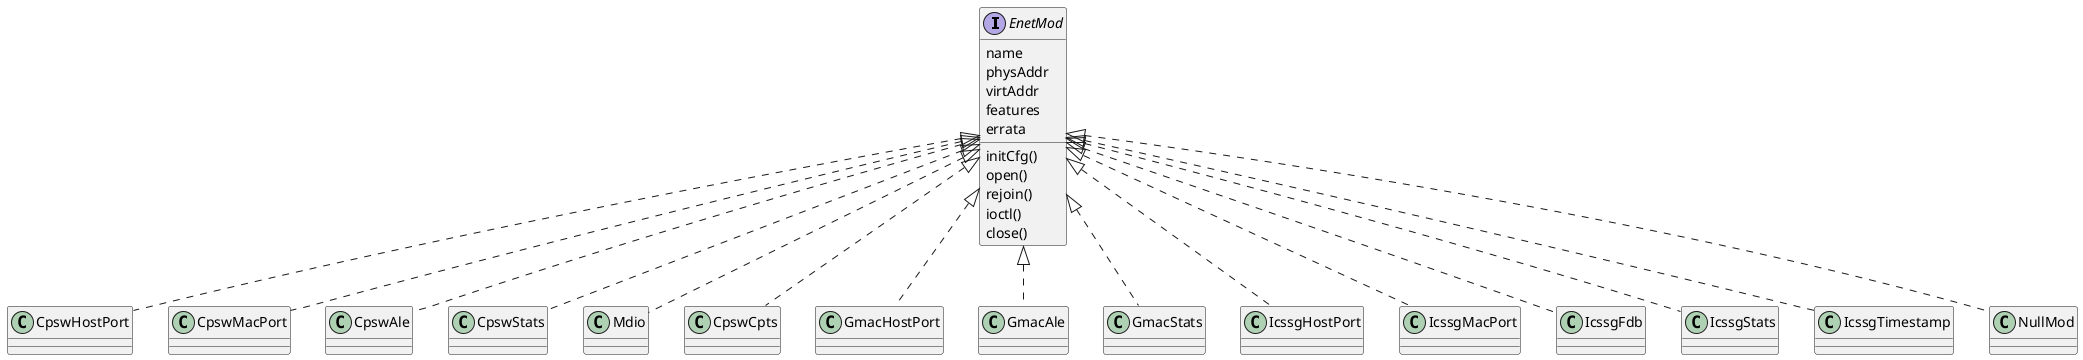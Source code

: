  @startuml
'EnetMod - Ethernet Module

Interface EnetMod {
    name
    physAddr
    virtAddr
    features
    errata

    initCfg()
    open()
    rejoin()
    ioctl()
    close()
}

class CpswHostPort implements EnetMod {
}

class CpswMacPort implements EnetMod {
}

class CpswAle implements EnetMod {
}

class CpswStats implements EnetMod {
}

class Mdio implements EnetMod {
}

class CpswCpts implements EnetMod {
}

class GmacHostPort implements EnetMod {
}

class GmacAle implements EnetMod {
}

class GmacStats implements EnetMod {
}

class IcssgHostPort implements EnetMod {
}

class IcssgMacPort implements EnetMod {
}

class IcssgFdb implements EnetMod {
}

class IcssgStats implements EnetMod {
}

class IcssgTimestamp implements EnetMod {
}

class NullMod implements EnetMod {
}

@enduml
